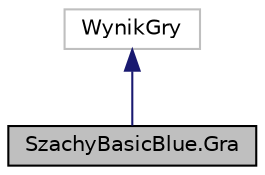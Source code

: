digraph "SzachyBasicBlue.Gra"
{
  edge [fontname="Helvetica",fontsize="10",labelfontname="Helvetica",labelfontsize="10"];
  node [fontname="Helvetica",fontsize="10",shape=record];
  Node1 [label="SzachyBasicBlue.Gra",height=0.2,width=0.4,color="black", fillcolor="grey75", style="filled" fontcolor="black"];
  Node2 -> Node1 [dir="back",color="midnightblue",fontsize="10",style="solid"];
  Node2 [label="WynikGry",height=0.2,width=0.4,color="grey75", fillcolor="white", style="filled"];
}
